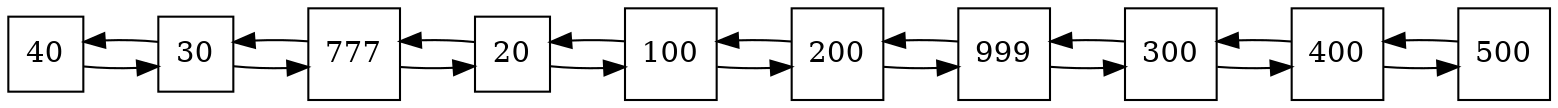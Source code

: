 digraph G{
rankdir = "LR"node [shape = square];
40 -> 30
30 -> 40
30 -> 777
777 -> 30
777 -> 20
20 -> 777
20 -> 100
100 -> 20
100 -> 200
200 -> 100
200 -> 999
999 -> 200
999 -> 300
300 -> 999
300 -> 400
400 -> 300
400 -> 500
500 -> 400
}